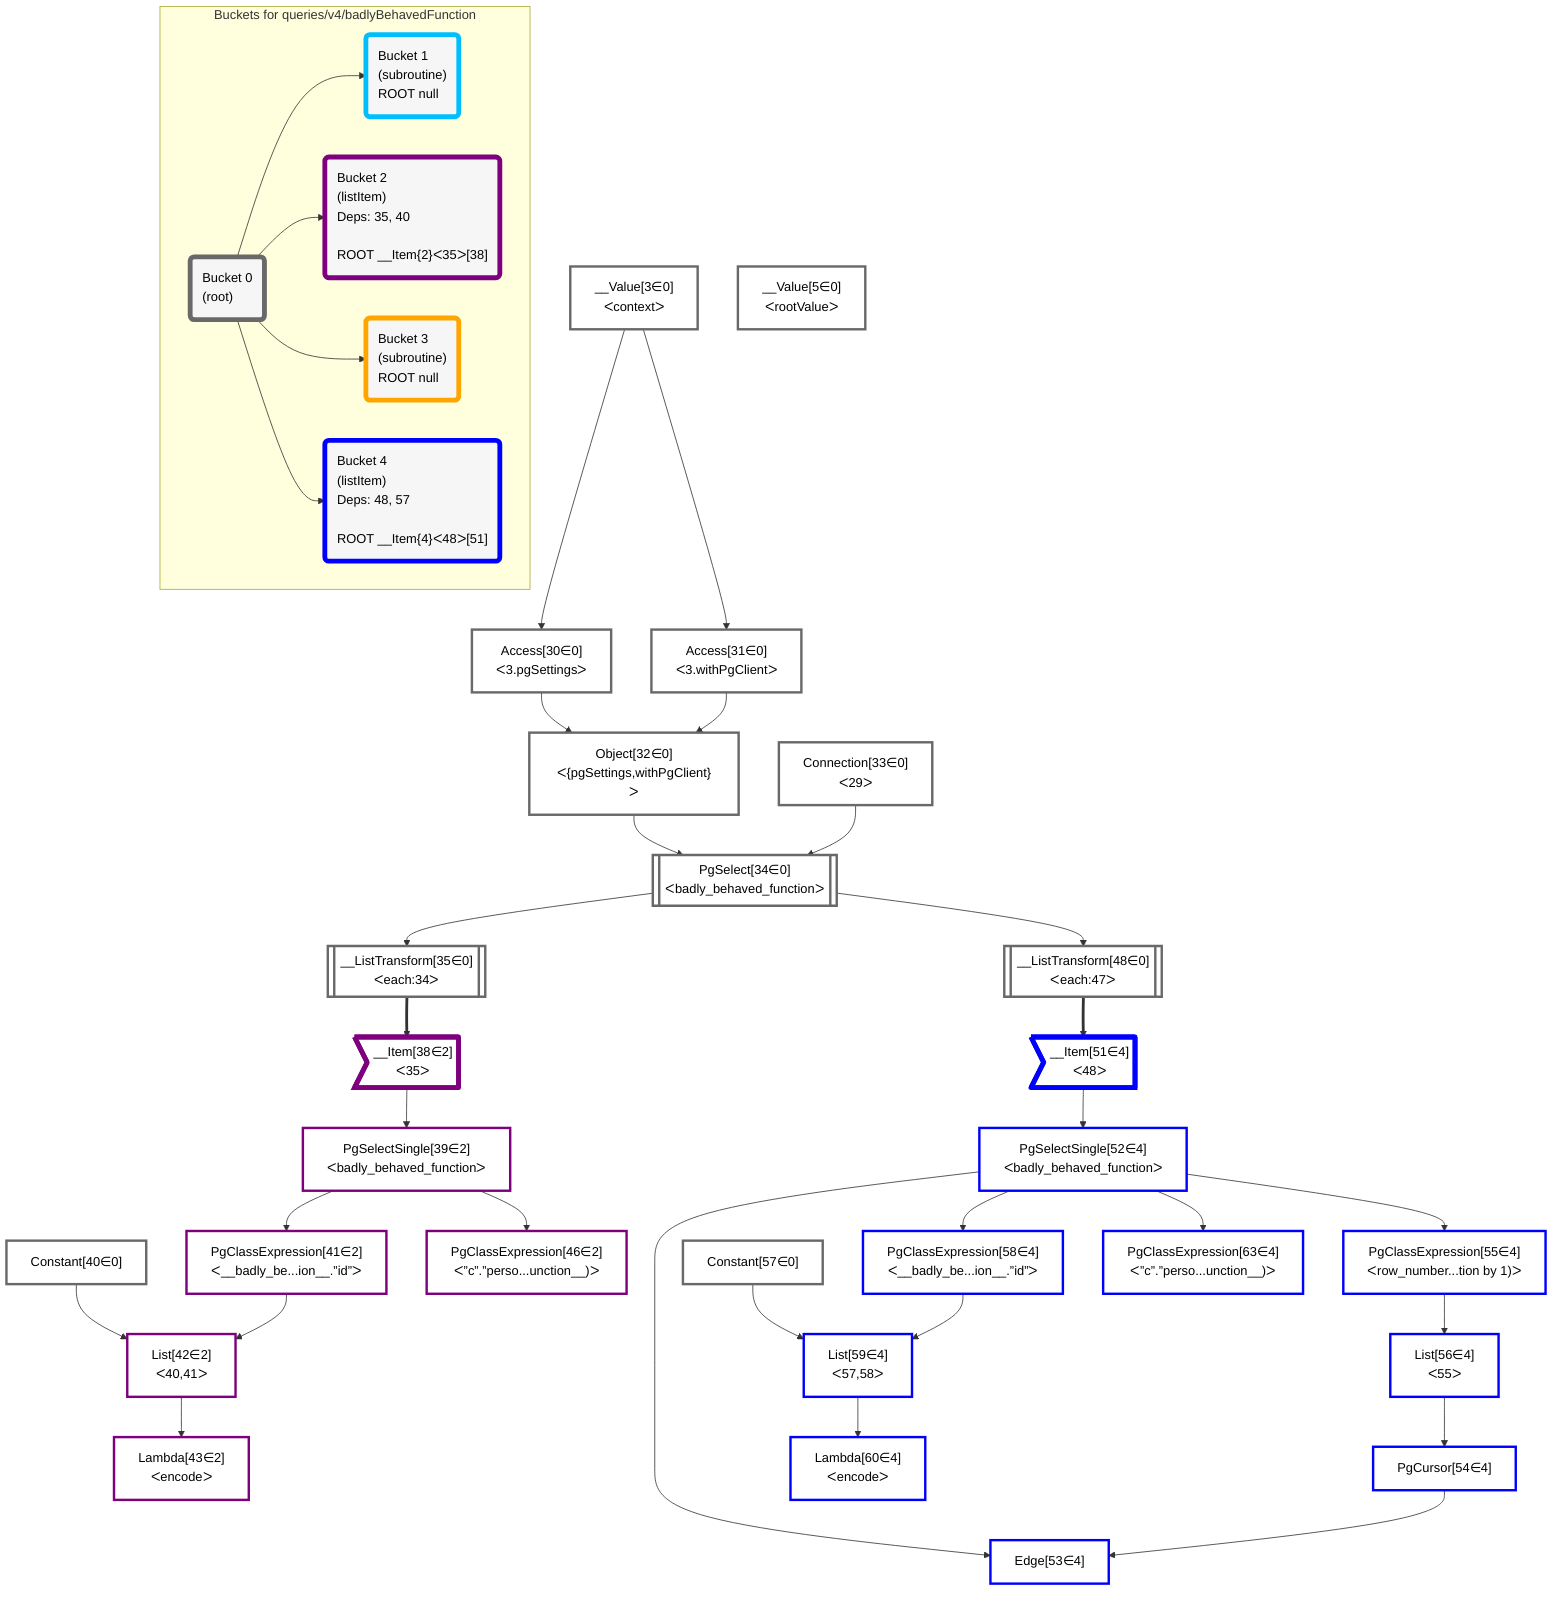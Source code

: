 graph TD
    classDef path fill:#eee,stroke:#000,color:#000
    classDef plan fill:#fff,stroke-width:3px,color:#000
    classDef itemplan fill:#fff,stroke-width:6px,color:#000
    classDef sideeffectplan fill:#f00,stroke-width:6px,color:#000
    classDef bucket fill:#f6f6f6,color:#000,stroke-width:6px,text-align:left


    %% define steps
    __Value3["__Value[3∈0]<br />ᐸcontextᐳ"]:::plan
    __Value5["__Value[5∈0]<br />ᐸrootValueᐳ"]:::plan
    Access30["Access[30∈0]<br />ᐸ3.pgSettingsᐳ"]:::plan
    Access31["Access[31∈0]<br />ᐸ3.withPgClientᐳ"]:::plan
    Object32["Object[32∈0]<br />ᐸ{pgSettings,withPgClient}ᐳ"]:::plan
    Connection33["Connection[33∈0]<br />ᐸ29ᐳ"]:::plan
    PgSelect34[["PgSelect[34∈0]<br />ᐸbadly_behaved_functionᐳ"]]:::plan
    __ListTransform35[["__ListTransform[35∈0]<br />ᐸeach:34ᐳ"]]:::plan
    __Item38>"__Item[38∈2]<br />ᐸ35ᐳ"]:::itemplan
    PgSelectSingle39["PgSelectSingle[39∈2]<br />ᐸbadly_behaved_functionᐳ"]:::plan
    Constant40["Constant[40∈0]"]:::plan
    PgClassExpression41["PgClassExpression[41∈2]<br />ᐸ__badly_be...ion__.”id”ᐳ"]:::plan
    List42["List[42∈2]<br />ᐸ40,41ᐳ"]:::plan
    Lambda43["Lambda[43∈2]<br />ᐸencodeᐳ"]:::plan
    PgClassExpression46["PgClassExpression[46∈2]<br />ᐸ”c”.”perso...unction__)ᐳ"]:::plan
    __ListTransform48[["__ListTransform[48∈0]<br />ᐸeach:47ᐳ"]]:::plan
    __Item51>"__Item[51∈4]<br />ᐸ48ᐳ"]:::itemplan
    PgSelectSingle52["PgSelectSingle[52∈4]<br />ᐸbadly_behaved_functionᐳ"]:::plan
    PgClassExpression55["PgClassExpression[55∈4]<br />ᐸrow_number...tion by 1)ᐳ"]:::plan
    List56["List[56∈4]<br />ᐸ55ᐳ"]:::plan
    PgCursor54["PgCursor[54∈4]"]:::plan
    Edge53["Edge[53∈4]"]:::plan
    Constant57["Constant[57∈0]"]:::plan
    PgClassExpression58["PgClassExpression[58∈4]<br />ᐸ__badly_be...ion__.”id”ᐳ"]:::plan
    List59["List[59∈4]<br />ᐸ57,58ᐳ"]:::plan
    Lambda60["Lambda[60∈4]<br />ᐸencodeᐳ"]:::plan
    PgClassExpression63["PgClassExpression[63∈4]<br />ᐸ”c”.”perso...unction__)ᐳ"]:::plan

    %% plan dependencies
    __Value3 --> Access30
    __Value3 --> Access31
    Access30 & Access31 --> Object32
    Object32 & Connection33 --> PgSelect34
    PgSelect34 --> __ListTransform35
    __ListTransform35 ==> __Item38
    __Item38 --> PgSelectSingle39
    PgSelectSingle39 --> PgClassExpression41
    Constant40 & PgClassExpression41 --> List42
    List42 --> Lambda43
    PgSelectSingle39 --> PgClassExpression46
    PgSelect34 --> __ListTransform48
    __ListTransform48 ==> __Item51
    __Item51 --> PgSelectSingle52
    PgSelectSingle52 --> PgClassExpression55
    PgClassExpression55 --> List56
    List56 --> PgCursor54
    PgSelectSingle52 & PgCursor54 --> Edge53
    PgSelectSingle52 --> PgClassExpression58
    Constant57 & PgClassExpression58 --> List59
    List59 --> Lambda60
    PgSelectSingle52 --> PgClassExpression63

    %% plan-to-path relationships

    subgraph "Buckets for queries/v4/badlyBehavedFunction"
    Bucket0("Bucket 0<br />(root)"):::bucket
    classDef bucket0 stroke:#696969
    class Bucket0,__Value3,__Value5,Access30,Access31,Object32,Connection33,PgSelect34,__ListTransform35,Constant40,__ListTransform48,Constant57 bucket0
    Bucket1("Bucket 1<br />(subroutine)<br />ROOT null"):::bucket
    classDef bucket1 stroke:#00bfff
    class Bucket1 bucket1
    Bucket2("Bucket 2<br />(listItem)<br />Deps: 35, 40<br /><br />ROOT __Item{2}ᐸ35ᐳ[38]"):::bucket
    classDef bucket2 stroke:#7f007f
    class Bucket2,__Item38,PgSelectSingle39,PgClassExpression41,List42,Lambda43,PgClassExpression46 bucket2
    Bucket3("Bucket 3<br />(subroutine)<br />ROOT null"):::bucket
    classDef bucket3 stroke:#ffa500
    class Bucket3 bucket3
    Bucket4("Bucket 4<br />(listItem)<br />Deps: 48, 57<br /><br />ROOT __Item{4}ᐸ48ᐳ[51]"):::bucket
    classDef bucket4 stroke:#0000ff
    class Bucket4,__Item51,PgSelectSingle52,Edge53,PgCursor54,PgClassExpression55,List56,PgClassExpression58,List59,Lambda60,PgClassExpression63 bucket4
    Bucket0 --> Bucket1 & Bucket2 & Bucket3 & Bucket4
    end